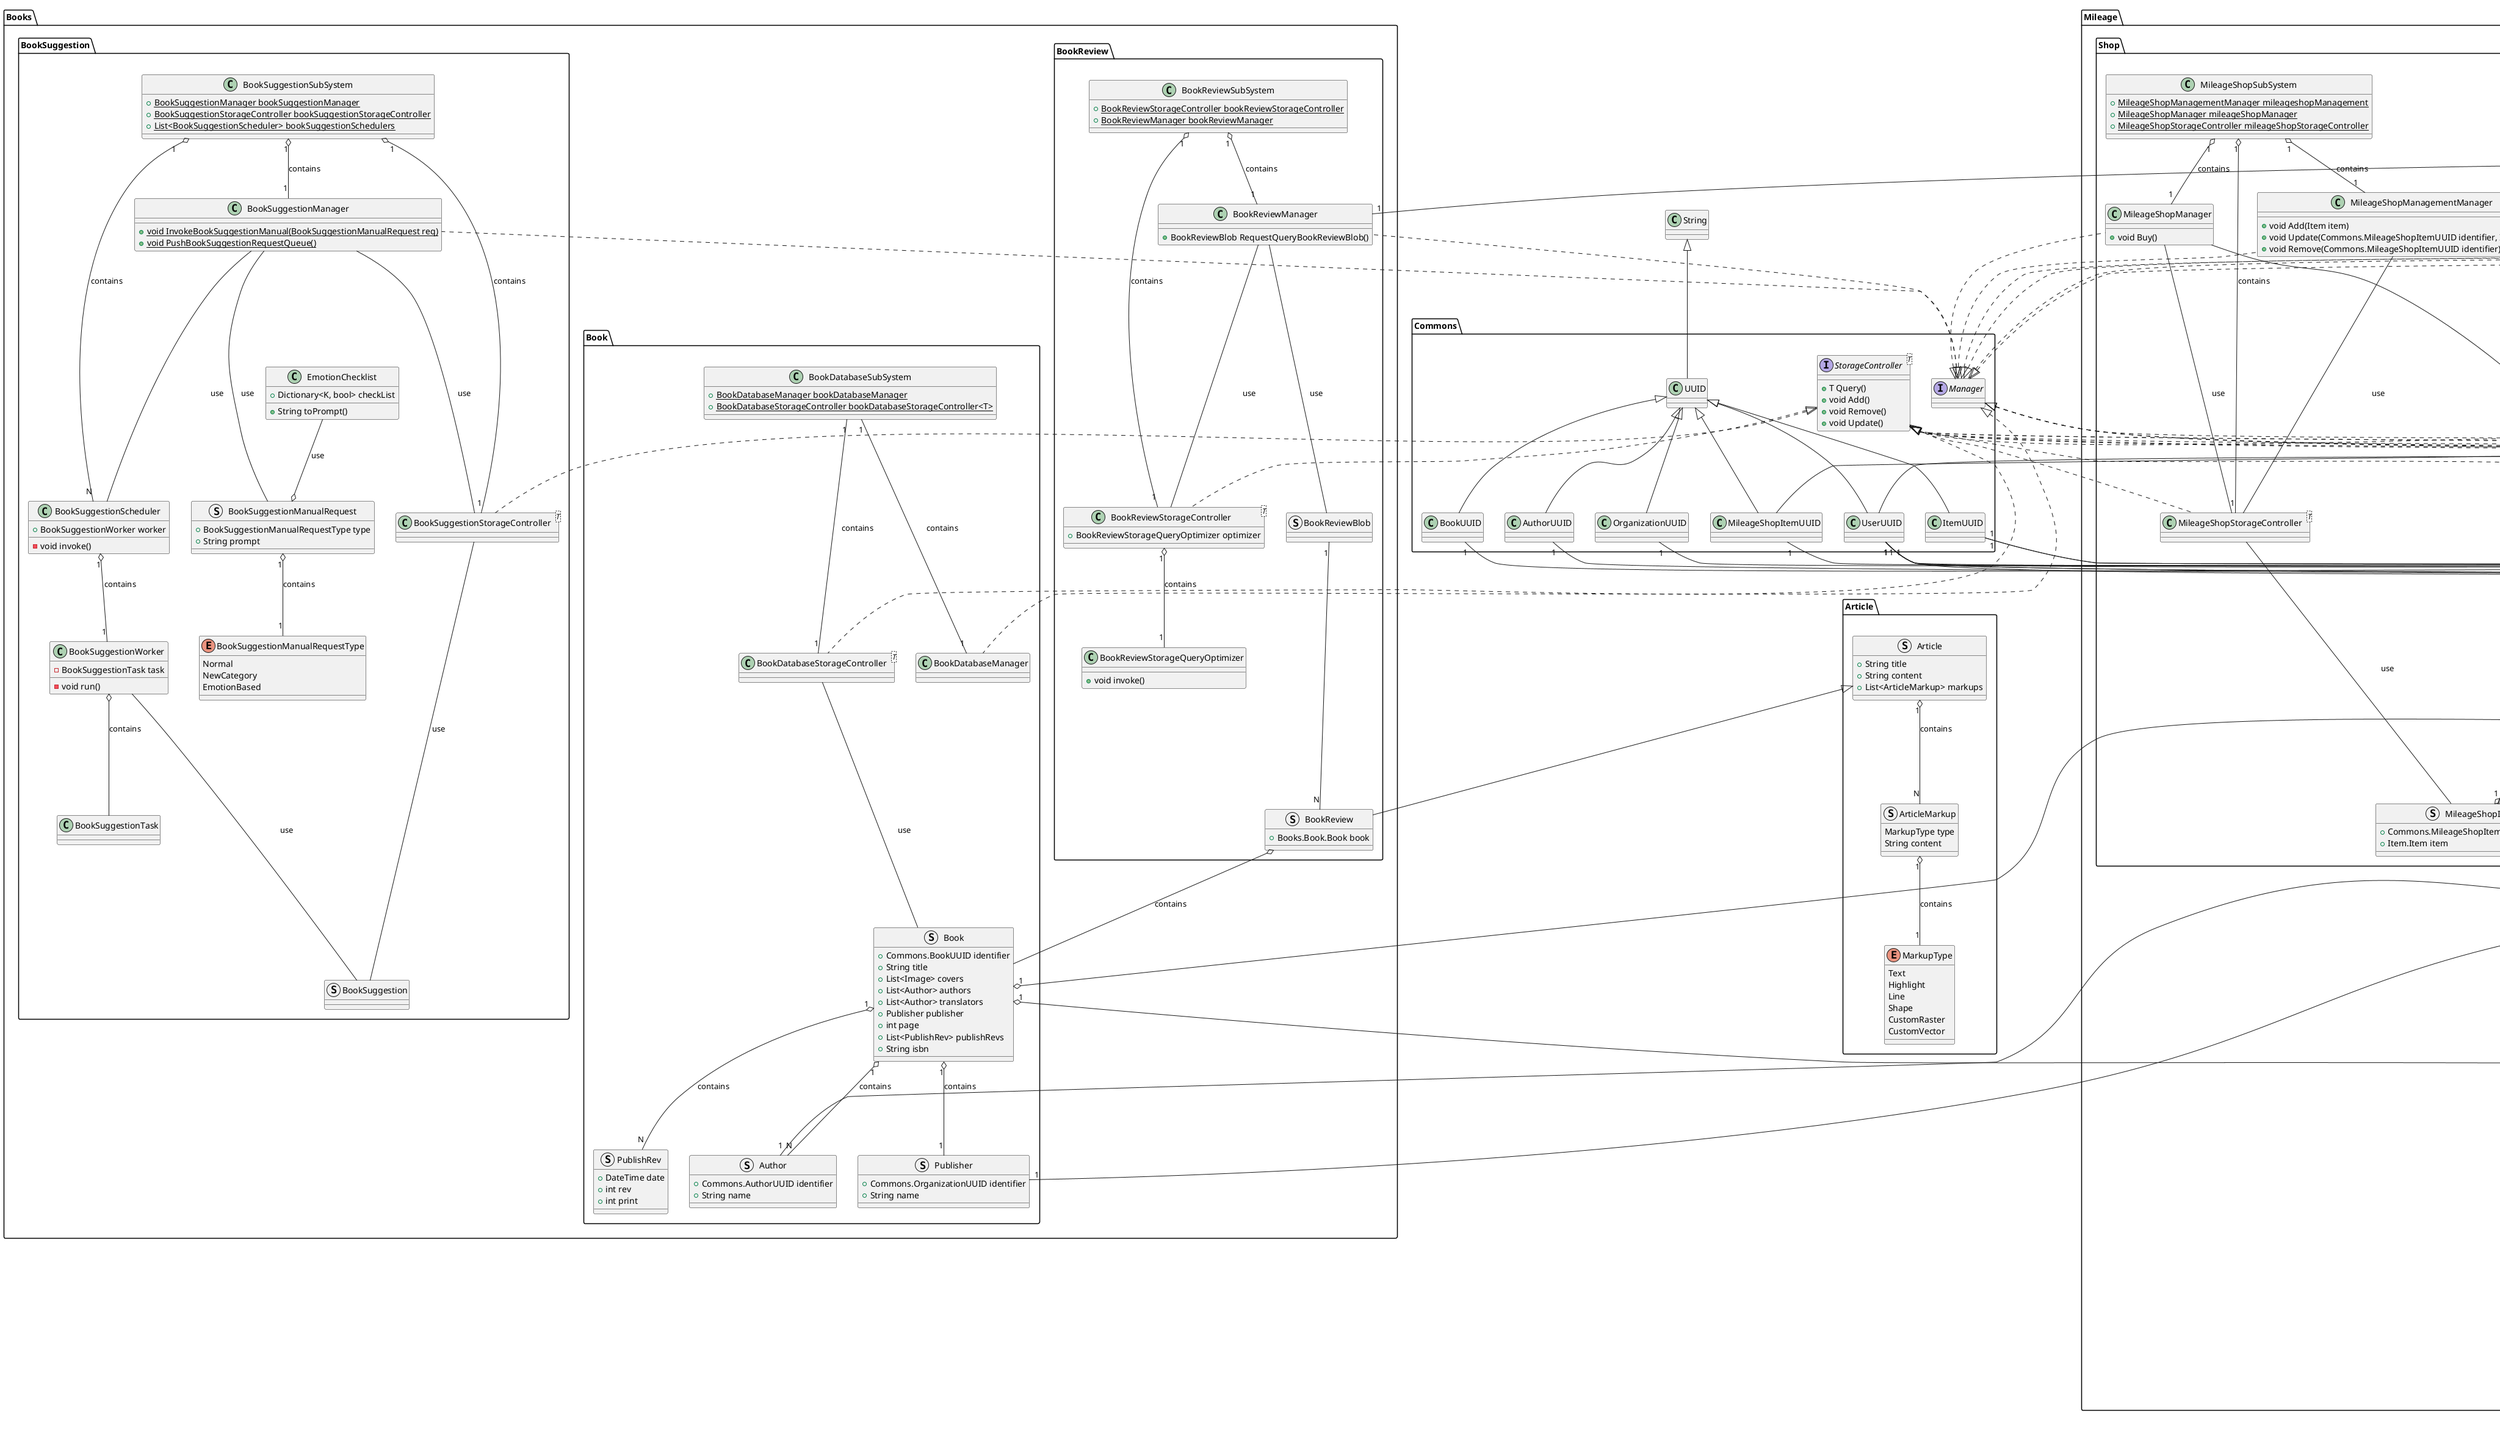 @startuml
package Commons {
    Interface Manager
    Interface StorageController<T> {
        + T Query()
        + void Add()
        + void Remove()
        + void Update()
    }

    class UUID
    class UserUUID extends UUID
    class ItemUUID extends UUID
    class MileageShopItemUUID extends UUID
    class AuthorUUID extends UUID
    class BookUUID extends UUID
    class OrganizationUUID extends UUID
}
class String
String <|-- Commons.UUID

package Article {
    enum MarkupType {
        Text
        Highlight
        Line
        Shape
        CustomRaster
        CustomVector
    }

    struct ArticleMarkup {
        MarkupType type
        String content
    }

    ArticleMarkup "1" o-- "1" MarkupType : contains

    struct Article {
        + String title
        + String content
        + List<ArticleMarkup> markups
    }

    Article "1" o-- "N" ArticleMarkup : contains
}

package Books.Book {
    struct Author {
        + Commons.AuthorUUID identifier
        + String name
    }
    Author "1" --- "1" Commons.AuthorUUID : contains

    struct Publisher {
        + Commons.OrganizationUUID identifier
        + String name
    }
    Publisher "1" --- "1" Commons.OrganizationUUID : contains

    struct PublishRev {
        + DateTime date
        + int rev
        + int print
    }

    struct Book {
        + Commons.BookUUID identifier
        + String title
        + List<Image> covers
        + List<Author> authors
        + List<Author> translators
        + Publisher publisher
        + int page
        + List<PublishRev> publishRevs
        + String isbn
    }
    Book "1" o-- "1" Commons.BookUUID : contains
    Book "1" o-- "N" Author : contains
    Book "1" o-- "1" Publisher : contains
    Book "1" o-- "N" PublishRev : contains

    ' BookDatabaseSubSystem

    class BookDatabaseManager implements Commons.Manager

    class BookDatabaseStorageController<T> implements Commons.StorageController
    BookDatabaseStorageController --- Books.Book.Book : use

    class BookDatabaseSubSystem {
        + {static} BookDatabaseManager bookDatabaseManager
        + {static} BookDatabaseStorageController bookDatabaseStorageController<T>
    }

    BookDatabaseSubSystem "1" --- "1" BookDatabaseManager : contains
    BookDatabaseSubSystem "1" --- "1" BookDatabaseStorageController : contains
}

class Image
Books.Book.Book "1" o-- "N" Image : contains

package Books.BookReview {
    struct BookReview extends Article.Article {
        + Books.Book.Book book
    }
    BookReview o-- Books.Book.Book : contains

    struct BookReviewBlob 
    BookReviewBlob "1" --- "N" BookReview

    class BookReviewManager implements Commons.Manager {
        + BookReviewBlob RequestQueryBookReviewBlob()
    }

    BookReviewManager --- BookReviewBlob : use
    BookReviewManager --- BookReviewStorageController : use

    class BookReviewStorageQueryOptimizer {
        + void invoke()
    }
    class BookReviewStorageController<T> implements Commons.StorageController {
        + BookReviewStorageQueryOptimizer optimizer
    }
    BookReviewStorageController "1" o-- "1" BookReviewStorageQueryOptimizer : contains
    BookReviewStorageController --- BookReview.BookReview : use

    ' BookReview SubSystem

    class BookReviewSubSystem {
        + {static} BookReviewStorageController bookReviewStorageController
        + {static} BookReviewManager bookReviewManager
    }
    BookReviewSubSystem "1" o-- "1" BookReviewStorageController : contains
    BookReviewSubSystem "1" o-- "1" BookReviewManager : contains

}

package Books.BookSuggestion {
    class EmotionChecklist {
        + Dictionary<K, bool> checkList
        + String toPrompt()
    }

    enum BookSuggestionManualRequestType {
        Normal
        NewCategory
        EmotionBased
    }
    struct BookSuggestionManualRequest {
        + BookSuggestionManualRequestType type
        + String prompt
    }
    BookSuggestionManualRequest "1" o-- "1" BookSuggestionManualRequestType : contains
    EmotionChecklist --o BookSuggestionManualRequest : use

    struct BookSuggestion {}
    class BookSuggestionTask {}

    class BookSuggestionWorker {
        - BookSuggestionTask task
        - void run()
    }
    BookSuggestionWorker o-- BookSuggestionTask : contains
    BookSuggestionWorker --- BookSuggestion : use

    class BookSuggestionScheduler {
        + BookSuggestionWorker worker
        - void invoke()
    }

    BookSuggestionScheduler "1" o-- "1" BookSuggestionWorker : contains

    class BookSuggestionManager implements Commons.Manager {
        + {static} void InvokeBookSuggestionManual(BookSuggestionManualRequest req)
        + {static} void PushBookSuggestionRequestQueue()
    }
    BookSuggestionManager --- BookSuggestionManualRequest : use
    BookSuggestionManager --- BookSuggestionScheduler : use
    BookSuggestionManager --- BookSuggestionStorageController : use

    class BookSuggestionStorageController<T> implements Commons.StorageController {}
    BookSuggestionStorageController --- BookSuggestion : use

    class BookSuggestionSubSystem {
        + {static} BookSuggestionManager bookSuggestionManager
        + {static} BookSuggestionStorageController bookSuggestionStorageController
        + {static} List<BookSuggestionScheduler> bookSuggestionSchedulers
    }

    BookSuggestionSubSystem "1" o-- "1" BookSuggestionManager : contains
    BookSuggestionSubSystem "1" o-- "1" BookSuggestionStorageController : contains
    BookSuggestionSubSystem "1" o-- "N" BookSuggestionScheduler : contains
}


package Item {
    enum ItemType {
        Real
        Virtual
    }

    class ItemContent {}
    class ItemMetadata {}
    class RealItemMetadata extends ItemMetadata {}
    class VirtItemMetadata extends ItemMetadata {}

    struct Item {
        + Commons.ItemUUID identifier
        + ItemType type
        + String staticAssetID
        + String name
        + ItemContent content
        + ItemMetadata metadata
    }

    Item "1" o-- "1" Commons.ItemUUID : contains
    Item "1" o-- "1" ItemType : contains
    Item "1" o-- "1" ItemContent : contains
    Item "1" o-- "1" ItemMetadata : contains

    class RealItem extends Item {}
    class VirtItem extends Item {}
}


package User.Commons {
    class User {
    }
}

package Mileage.Commons {
    struct Mileage {
        + Commons.UserUUID identifier
        + i64 mileage
    }

    Mileage -- User.Commons.User : < owns
}

package Mileage.Management {
    ' Mileage SubSystem
    enum MileageChangeOperationType {
        Add
        Sub
        Set
    }

    class MileageChangeOperationDesc {}

    struct MileageChangeLog {
        + DateTime invoked
        + Commons.UserUUID issuer
        + Commons.UserUUID target
        + MileageChangeOperationType type
        + MileageChangeOperationDesc descStreo
        + String descManual
    }

    MileageChangeLog "1" o-- Commons.UserUUID : contains
    MileageChangeLog "1" o-- "1" MileageChangeOperationType : contains
    MileageChangeLog "1" o-- "1" MileageChangeOperationDesc : contains

    class MileageManager implements Commons.Manager {
        + {static} Mileage GetUserMileage()
        + {static} void ChangeMileage()
    }

    MileageManager --- User.Commons.User : use
    MileageManager --- Mileage.Commons.Mileage : use
    MileageManager --- MileageChangeLogManager : use
    MileageManager --- MileageStorageController : use

    class MileageChangeLogManager {
        + MileageChangeLog GetMileageChangeLog()
    }

    MileageChangeLogManager --- MileageChangeLogStorageController : use

    class MileageChangeLogStorageController<T> implements Commons.StorageController {}
    MileageChangeLogStorageController --- MileageChangeLog : use

    class MileageStorageController<T> implements Commons.StorageController{}
    MileageStorageController --- Mileage.Commons.Mileage : use

    class MileageSubSystem {
        + {static} MileageManager mileageManager
        + {static} MileageStorageController mileageStorageController
    }

    MileageSubSystem "1" o-- "1" MileageManager : contains
    MileageSubSystem "1" o-- "1" MileageStorageController : contains
}

package User.UserManagement {
    class UserSessionManager implements Commons.Manager {}
}

package Mileage.Shop {
    ' MileageShop SubSystem
    struct MileageShopItem {
        + Commons.MileageShopItemUUID identifier
        + Item.Item item
    }

    MileageShopItem "1" o-- "1" Commons.MileageShopItemUUID : contains
    MileageShopItem "1" o-- "1" Item.Item : contains

    class MileageShopManager implements Commons.Manager {
        + void Buy()
    }
    MileageShopManager --- MileageShopStorageController : use
    MileageShopManager --- MileageStorageController : use

    class MileageShopManagementManager implements Commons.Manager {
        + void Add(Item item)
        + void Update(Commons.MileageShopItemUUID identifier, Item.Item item)
        + void Remove(Commons.MileageShopItemUUID identifier)
    }

    MileageShopManagementManager --- Item.Item : use
    MileageShopManagementManager --- Commons.MileageShopItemUUID : use
    MileageShopManagementManager --- User.UserManagement.UserSessionManager : use
    MileageShopManagementManager --- MileageShopStorageController : use

    class MileageShopStorageController<T> implements Commons.StorageController {}
    MileageShopStorageController --- MileageShopItem : use

    class MileageShopSubSystem {
        + {static} MileageShopManagementManager mileageshopManagement
        + {static} MileageShopManager mileageShopManager
        + {static} MileageShopStorageController mileageShopStorageController
    }
    MileageShopSubSystem "1" o-- "1" MileageShopManagementManager : contains
    MileageShopSubSystem "1" o-- "1" MileageShopManager : contains
    MileageShopSubSystem "1" o-- "1" MileageShopStorageController : contains
}


package Ratings.Commons {
    class Tier {
        + String name
    }

    struct RatingTierMatch {
        + any[] ratingRange
        + Tier tier
    }
    RatingTierMatch "1" --- "1" Tier : contains

    struct Rating {
        + Commons.UserUUID identifier
        + any ratings
    }
    Rating "1" --- "1" Commons.UserUUID : contains
}

package Ratings.Management {
    class RatingManager implements Commons.Manager {
        + {static} List<RatingTierMatch> ratingTierMatch
        + {static} Rating GetCurrentUserRating()
    }
    RatingManager "1" --- "N" RatingTierMatch : contains
    RatingManager --- User.Commons.User : use
    RatingManager --- Rating : use
    RatingManager --- User.UserManagement.UserSessionManager : use
    RatingManager --- RatingStorageController : use

    class RatingStorageController<T> implements Commons.StorageController {}
    RatingStorageController --- Rating : use

    class RatingsSubSystem {
        + {static} RatingManager ratingManager
        + {static} RatingStorageController ratingStorageController
    }

    RatingsSubSystem "1" o-- "1" RatingManager : contains
    RatingsSubSystem "1" o-- "1" RatingStorageController : contains
}

package Statistics.Commons {
    ' MileageChangeBridge
    class MileageStatisticsBridge {
        + void UpdateMileageBasedOnStatistics()
    }
    MileageStatisticsBridge --- Mileage.Management.MileageManager : use
}

package Statistics.Computings {
    ' Statistics
    class StatisticsComputingData {
        + Dictionary<K, V> params
    }

    class StatisticsComputingTask {
        + StatisticsComputingData statisticsComputingData
    }

    StatisticsComputingTask "1" --- "1" StatisticsComputingData : contains

}

package Statistics.Management {

    class StatisticsComputingManager implements Commons.Manager {
        + any QueryStatisticsLog()
    }
    StatisticsComputingManager --- Statistics.Management.StatisticsLogStorageController : use
    StatisticsComputingManager --- User.Commons.User : use
    ' Todo: StatisticsLog

    class StatisticsLogStorageController<T> implements Commons.StorageController {}

    class StatisticsComputingScheduleHandler {
        - Statistics.Computings.StatisticsComputingTask task
        + void InvokeComputing()
    }

    StatisticsComputingScheduleHandler "1" --- "1" Books.BookReview.BookReviewManager : use
    StatisticsComputingScheduleHandler "1" o-- "1" Statistics.Computings.StatisticsComputingTask : contains
    StatisticsComputingScheduleHandler --- Statistics.Commons.MileageStatisticsBridge : use

    ' StatisticsComputing SubSystem
    class StatisticsComputingSubSystem {
        + {static} StatisticsComputingManager statisticsComputing
        + {static} StatisticsLogStorageController statisticsLogStorageController
        + {static} List<StatisticsComputingScheduleHandler> statisticsComputingScheduleHandlers
        + {static} void InterruptComputingTask()
    }

    StatisticsComputingSubSystem "1" o-- "1" StatisticsComputingManager : contains
    StatisticsComputingSubSystem "1" o-- "1" StatisticsLogStorageController : contains
    StatisticsComputingSubSystem "1" o-- "N" StatisticsComputingScheduleHandler : contains
}


package User.Commons {
    class UserACL {
        + bool canAddPost
        + bool canRemovePost
        + bool canUpdatePost
        + bool canGainMileage
        + bool canExchangeAtShop
        + bool isAdministrator
        + int ToBitwiseInteger()
        + bool Contains(UserACL other)
    }

    class User {
        + Commons.UserUUID identifier
        + String loginID
        + String loginPasswordHash
        + String email
        + UserACL acl
    }
}

package User.Management {
    class UserManager implements Commons.Manager {
        + void Register(User.Commons.User _new)
    }
    UserManager --- User.Commons.User : use
    UserManager --- UserStorageController : use

    class UserSessionManager implements Commons.Manager {
        + void LoginUser(String loginID, String loginPasswordHash)
        + void Logout()
        + User.Commons.User GetCurrentLogin()
    }
    UserSessionManager --- User.Commons.User : use
    UserSessionManager --- UserStorageController : use

    class UserStorageController<T> implements Commons.StorageController {}
    UserStorageController --- User.Commons.User : use

    User.Commons.User "1" o-- "1" Commons.UserUUID : contains
    User.Commons.User "1" o-- "1" User.Commons.UserACL : contains

    ' User Management SubSystem

    class UserManagementSubSystem {
        + {static} UserManager userManager
        + {static} UserSessionManager userSessionManager
        + {static} UserStorageController userStorageController
    }

    UserManagementSubSystem "1" o-- "1" UserManager : contains
    UserManagementSubSystem "1" o-- "1" UserSessionManager : contains
    UserManagementSubSystem "1" o-- "1" UserStorageController : contains
}

package User.Inventory {
    ' UserInventory
    class ItemUserOwns {
        + Commons.UserUUID userIdentifier
        + Commons.ItemUUID itemIdentifier
        + int quantity
    }

    ItemUserOwns "1" o-- "1" UserUUID : contains
    ItemUserOwns "1" o-- "1" ItemUUID : contains

    class UserInventory {
        + List<ItemUserOwns> itemsUserOwns
    }

    UserInventory "1" o-- "N" ItemUserOwns : contains

    class UserInventoryManager implements Commons.Manager {
        + {static} UserInventory GetUserInventory()
    }

    UserInventoryManager --- UserInventory : use
    UserInventoryManager --- UserInventoryStorageController : use

    class UserInventoryStorageController<T> implements Commons.StorageController {}
    UserInventoryStorageController --- User.Commons.User : use

    class UserInventorySubSystem {
        + {static} UserInventoryManager userInventoryManager
        + {static} UserInventoryStorageController userInventoryStorageController
    }

    UserInventorySubSystem "1" o-- "1" UserInventoryManager : contains
    UserInventorySubSystem "1" o-- "1" UserInventoryStorageController : contains
}
package User.Profile {
    ' UserProfile
    enum ProfileDisplayObjectType {
        ThemeDefinition
        StreakChartTheme
        StatisticsChart
        StatisticsChartTheme
        Stand
        Cover
        Badge
        Overlay
    }

    class ProfileDisplayObjectOptions {}

    class ProfileDisplayObject extends Item.VirtItemContent {
        + ProfileDisplayObjectType type
        + ProfileDisplayObjectOptions options
    }

    ProfileDisplayObject "1" o-- "1" ProfileDisplayObjectType : contains
    ProfileDisplayObject "1" o-- "1" ProfileDisplayObjectOptions : contains

    class UserProfile {
        + Commons.UserUUID user
        + List<ProfileDisplayObject> userProfileDisplayObjects
    }

    UserProfile "1" o-- "1" UserUUID : contains
    UserProfile "1" o-- "N" ProfileDisplayObject : contains

    class UserProfileManager implements Commons.Manager {
        + {static} UserProfile GetUserProfile()
        + {static} void UpdateUserProfile(UserUUID user, List<ProfileDisplayObject> userProfileDisplayObjects)
    }
    UserProfileManager --- UserUUID : use
    UserProfileManager --- UserProfile : use
    UserProfileManager --- ProfileDisplayObject : use
    UserProfileManager --- UserProfileStorageController : use

    class UserProfileStorageController<T> implements Commons.StorageController {}

    class UserProfileSubSystem {
        + {static} UserProfileManager userProfileManager
        + {static} UserProfileStorageController userProfileStorageController
    }

    UserProfileSubSystem "1" o-- "1" UserProfileManager : contains
    UserProfileSubSystem "1" o-- "1" UserProfileStorageController : contains

}

@enduml
